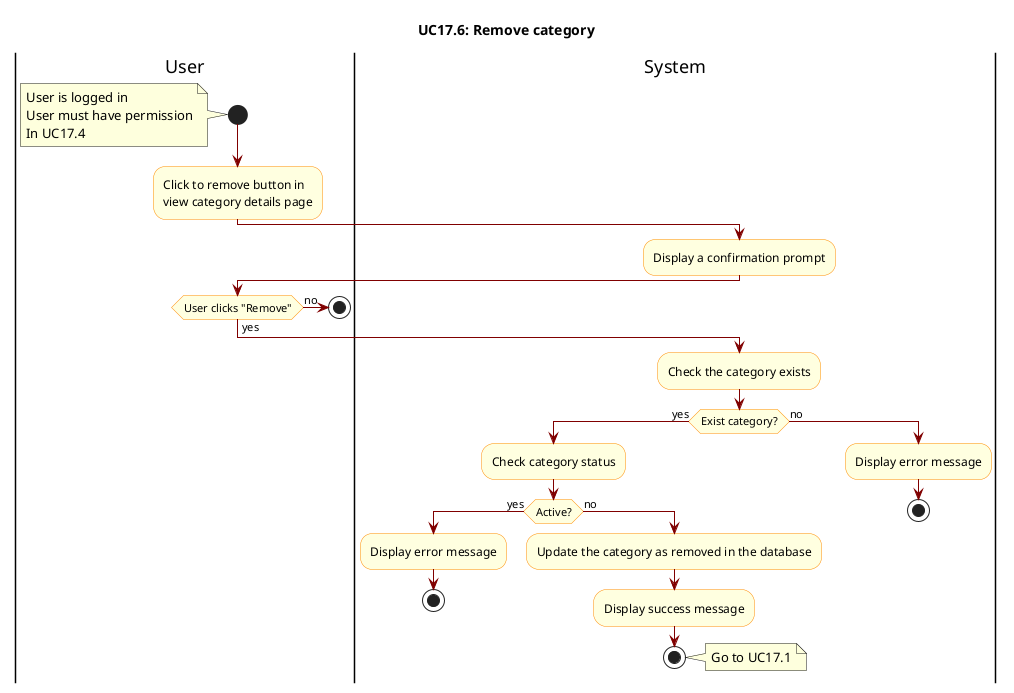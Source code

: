 @startuml

skinparam ActivityBackgroundColor LightYellow
skinparam ActivityBorderColor DarkOrange
skinparam ArrowColor Maroon

title UC17.6: Remove category

|User|
start
note left
    User is logged in  
    User must have permission
    In UC17.4
end note


|User|
:Click to remove button in 
view category details page;

|System|
:Display a confirmation prompt;

|User|
if(User clicks "Remove") then(yes)
else(no)
    stop
endif

|System|
:Check the category exists;
if(Exist category?) then(yes)
    :Check category status;
    if(Active?) then(yes)
        :Display error message;
        stop
    else(no)
        :Update the category as removed in the database;
        :Display success message;
        stop
        note right
            Go to UC17.1
        end note
    endif
else(no)
    :Display error message;
    stop
endif

@enduml
